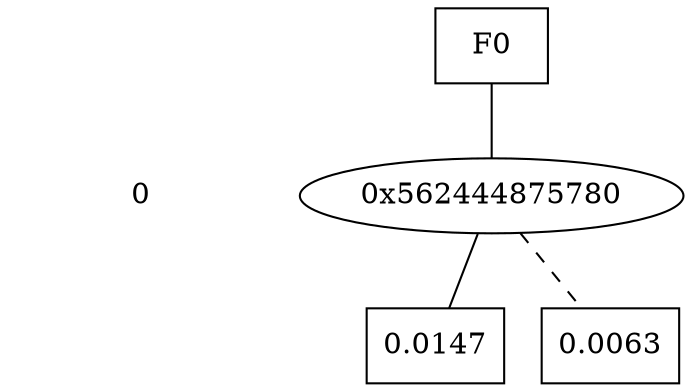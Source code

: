 digraph "DD" {
size = "7.5,10"
center = true;
edge [dir = none];
{ node [shape = plaintext];
  edge [style = invis];
  "CONST NODES" [style = invis];
" 0 " -> "CONST NODES"; 
}
{ rank = same; node [shape = box]; edge [style = invis];
"F0"; }
{ rank = same; " 0 ";
"0x562444875780";
}
{ rank = same; "CONST NODES";
{ node [shape = box]; "0x562444875720";
"0x562444875740";
}
}
"F0" -> "0x562444875780" [style = solid];
"0x562444875780" -> "0x562444875720";
"0x562444875780" -> "0x562444875740" [style = dashed];
"0x562444875720" [label = "0.0147"];
"0x562444875740" [label = "0.0063"];
}
